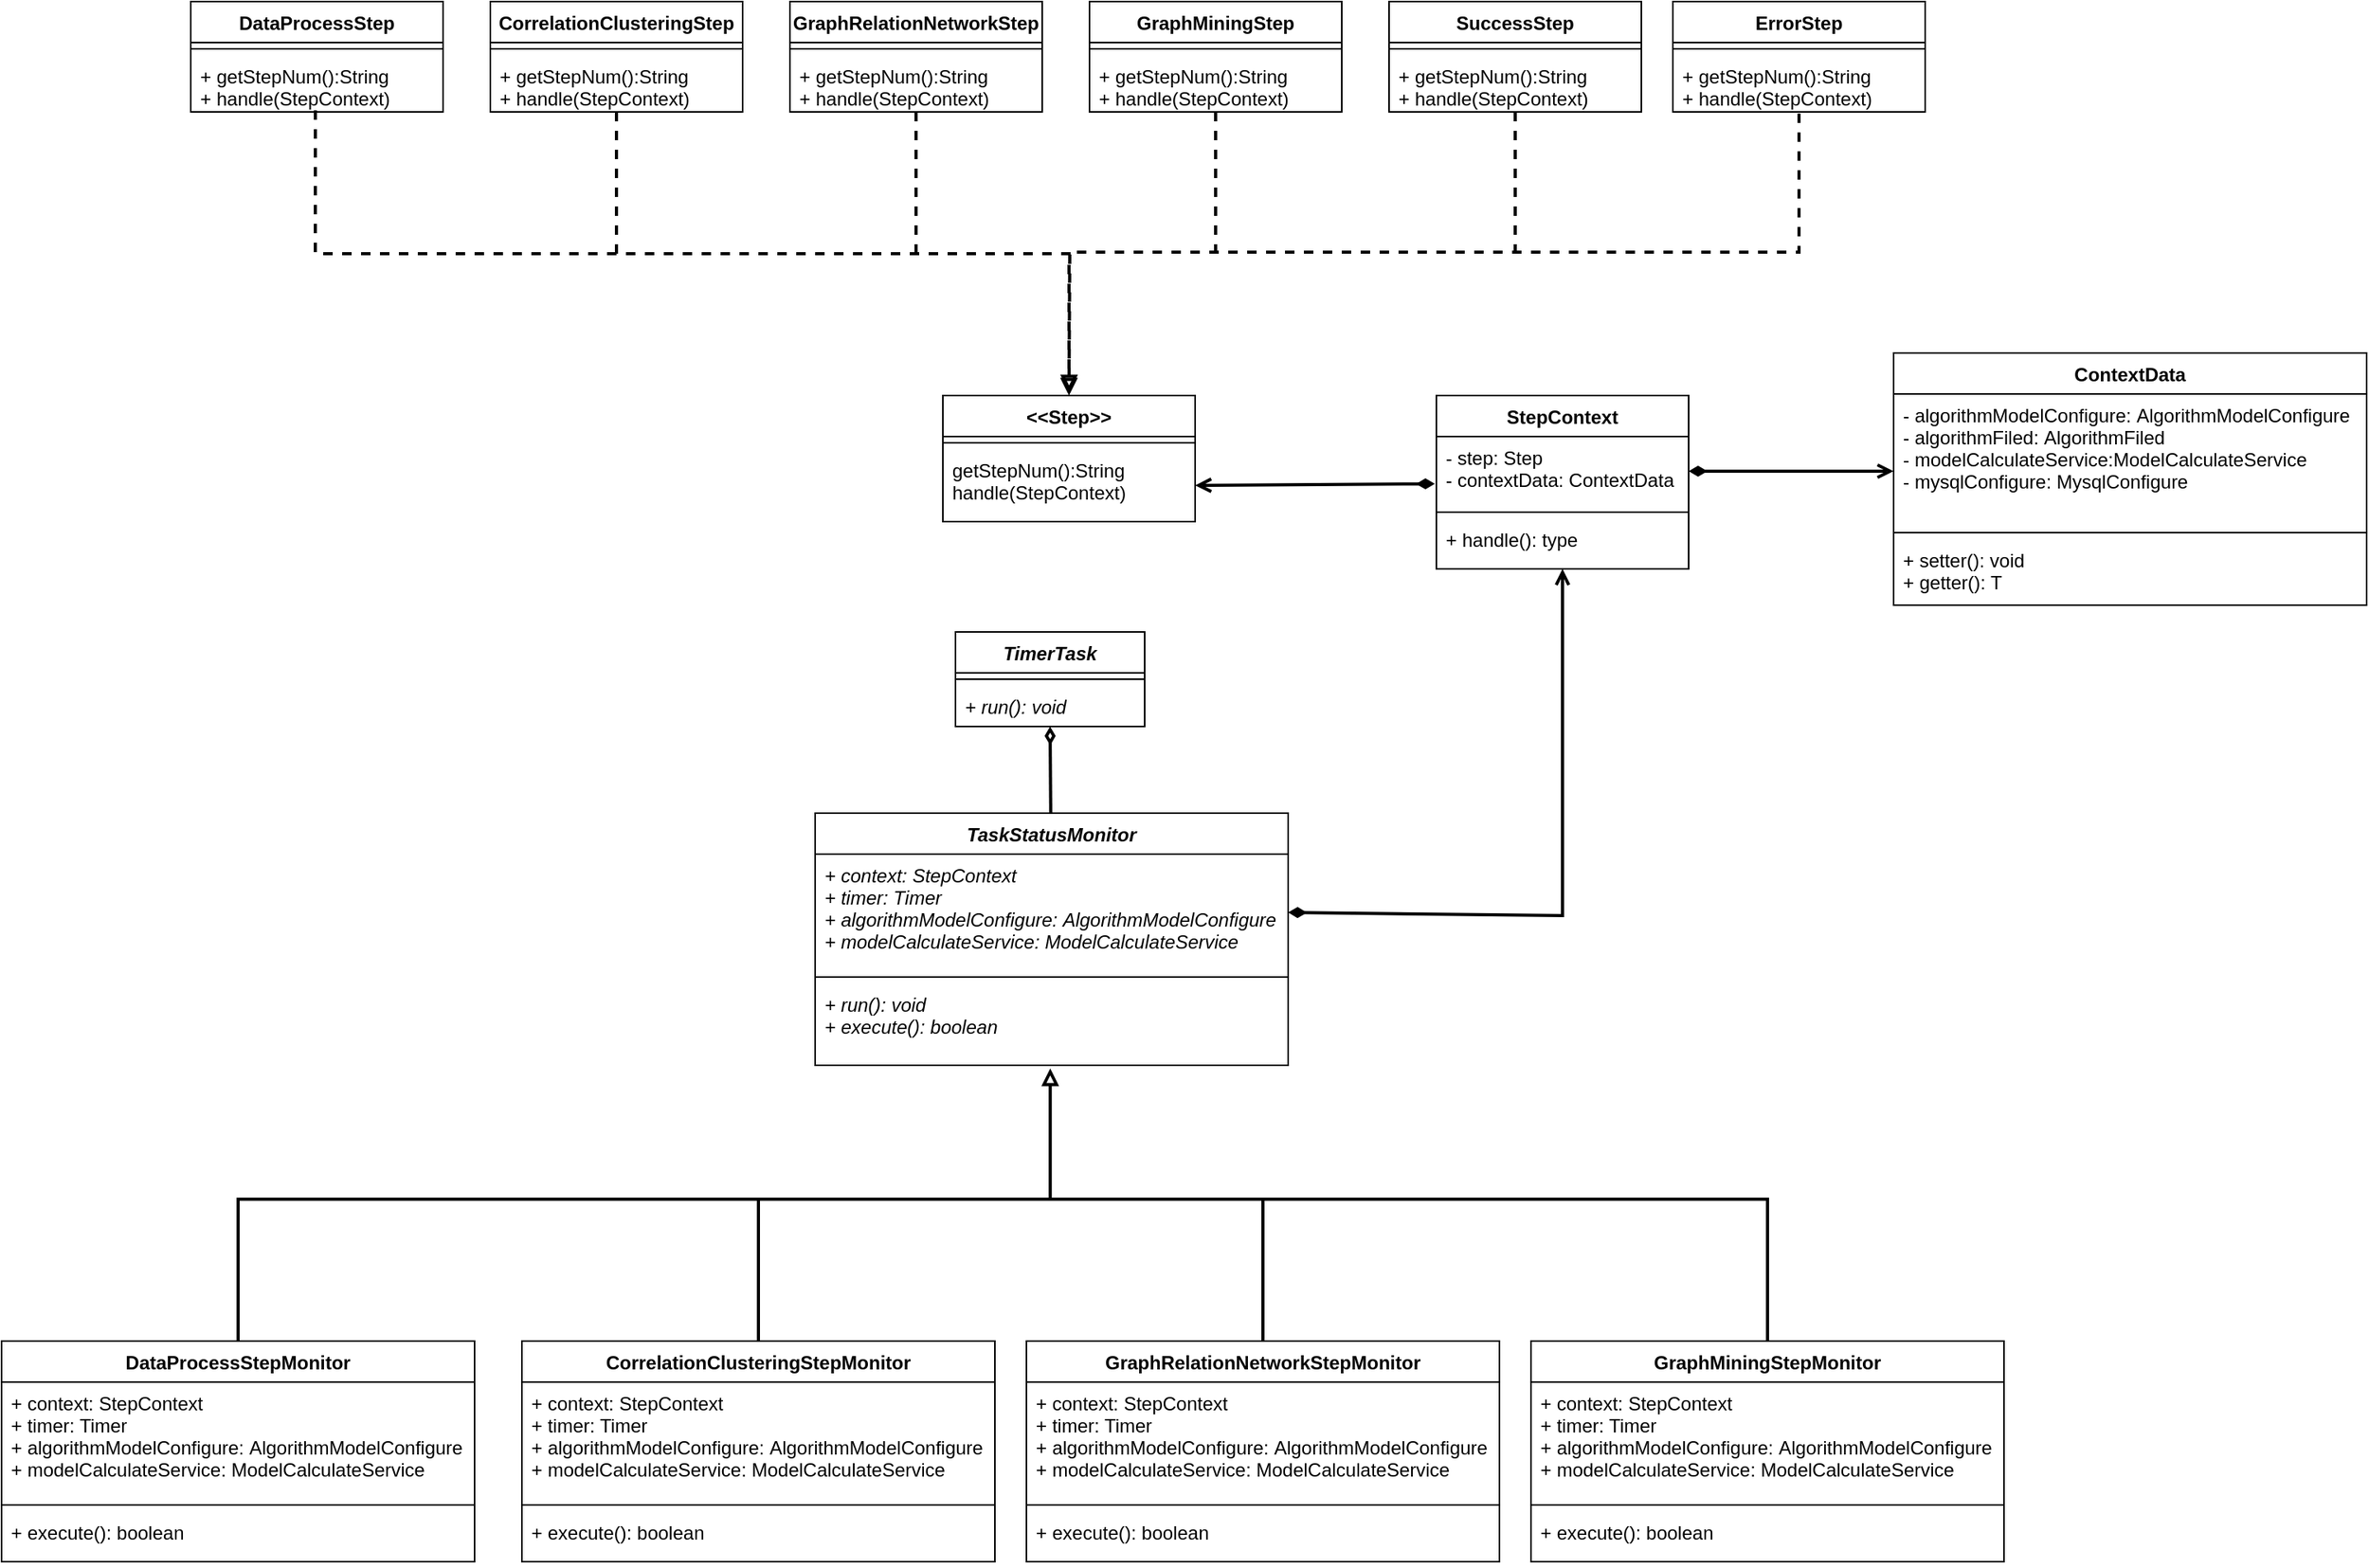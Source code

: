 <mxfile version="12.9.10" type="github">
  <diagram id="ph3XxWBlIqE0YsDg1eXc" name="第 1 页">
    <mxGraphModel dx="891" dy="548" grid="1" gridSize="10" guides="1" tooltips="1" connect="1" arrows="1" fold="1" page="1" pageScale="1" pageWidth="827" pageHeight="1169" math="0" shadow="0">
      <root>
        <mxCell id="0" />
        <mxCell id="1" parent="0" />
        <mxCell id="kDDkIxfXnOLRXiCmQ7ki-23" style="rounded=0;orthogonalLoop=1;jettySize=auto;html=1;entryX=0.5;entryY=0;entryDx=0;entryDy=0;dashed=1;endArrow=block;endFill=0;strokeWidth=2;exitX=0.494;exitY=0.972;exitDx=0;exitDy=0;exitPerimeter=0;edgeStyle=orthogonalEdgeStyle;" parent="1" source="kDDkIxfXnOLRXiCmQ7ki-12" target="kDDkIxfXnOLRXiCmQ7ki-1" edge="1">
          <mxGeometry relative="1" as="geometry" />
        </mxCell>
        <mxCell id="kDDkIxfXnOLRXiCmQ7ki-28" style="rounded=0;orthogonalLoop=1;jettySize=auto;html=1;dashed=1;endArrow=block;endFill=0;strokeWidth=2;exitX=0.5;exitY=1.028;exitDx=0;exitDy=0;exitPerimeter=0;edgeStyle=orthogonalEdgeStyle;" parent="1" source="kDDkIxfXnOLRXiCmQ7ki-22" edge="1">
          <mxGeometry relative="1" as="geometry">
            <mxPoint x="747" y="308" as="targetPoint" />
          </mxGeometry>
        </mxCell>
        <mxCell id="kDDkIxfXnOLRXiCmQ7ki-33" style="rounded=0;orthogonalLoop=1;jettySize=auto;html=1;entryX=1;entryY=0.5;entryDx=0;entryDy=0;endArrow=open;endFill=0;exitX=-0.006;exitY=0.682;exitDx=0;exitDy=0;startArrow=diamondThin;startFill=1;strokeWidth=2;exitPerimeter=0;" parent="1" source="kDDkIxfXnOLRXiCmQ7ki-30" target="kDDkIxfXnOLRXiCmQ7ki-3" edge="1">
          <mxGeometry relative="1" as="geometry">
            <mxPoint x="1161" y="75" as="sourcePoint" />
            <mxPoint x="640" y="99" as="targetPoint" />
          </mxGeometry>
        </mxCell>
        <mxCell id="kDDkIxfXnOLRXiCmQ7ki-38" style="rounded=0;orthogonalLoop=1;jettySize=auto;html=1;entryX=0;entryY=0.583;entryDx=0;entryDy=0;startArrow=diamondThin;startFill=1;endArrow=open;endFill=0;strokeWidth=2;exitX=1;exitY=0.5;exitDx=0;exitDy=0;entryPerimeter=0;" parent="1" source="kDDkIxfXnOLRXiCmQ7ki-30" target="kDDkIxfXnOLRXiCmQ7ki-35" edge="1">
          <mxGeometry relative="1" as="geometry" />
        </mxCell>
        <mxCell id="Dc1GO12q0lPxtkca-TUX-17" style="edgeStyle=none;rounded=0;orthogonalLoop=1;jettySize=auto;html=1;entryX=0.5;entryY=1;entryDx=0;entryDy=0;startArrow=none;startFill=0;endArrow=diamondThin;endFill=0;strokeWidth=2;" edge="1" parent="1" source="Dc1GO12q0lPxtkca-TUX-13" target="Dc1GO12q0lPxtkca-TUX-1">
          <mxGeometry relative="1" as="geometry" />
        </mxCell>
        <mxCell id="kDDkIxfXnOLRXiCmQ7ki-10" value="DataProcessStep" style="swimlane;fontStyle=1;align=center;verticalAlign=top;childLayout=stackLayout;horizontal=1;startSize=26;horizontalStack=0;resizeParent=1;resizeParentMax=0;resizeLast=0;collapsible=1;marginBottom=0;" parent="1" vertex="1">
          <mxGeometry x="190" y="60" width="160" height="70" as="geometry" />
        </mxCell>
        <mxCell id="kDDkIxfXnOLRXiCmQ7ki-11" value="" style="line;strokeWidth=1;fillColor=none;align=left;verticalAlign=middle;spacingTop=-1;spacingLeft=3;spacingRight=3;rotatable=0;labelPosition=right;points=[];portConstraint=eastwest;" parent="kDDkIxfXnOLRXiCmQ7ki-10" vertex="1">
          <mxGeometry y="26" width="160" height="8" as="geometry" />
        </mxCell>
        <mxCell id="kDDkIxfXnOLRXiCmQ7ki-12" value="+ getStepNum():String&#xa;+ handle(StepContext)" style="text;strokeColor=none;fillColor=none;align=left;verticalAlign=top;spacingLeft=4;spacingRight=4;overflow=hidden;rotatable=0;points=[[0,0.5],[1,0.5]];portConstraint=eastwest;" parent="kDDkIxfXnOLRXiCmQ7ki-10" vertex="1">
          <mxGeometry y="34" width="160" height="36" as="geometry" />
        </mxCell>
        <mxCell id="Dc1GO12q0lPxtkca-TUX-45" style="edgeStyle=orthogonalEdgeStyle;rounded=0;orthogonalLoop=1;jettySize=auto;html=1;dashed=1;startArrow=none;startFill=0;endArrow=none;endFill=0;strokeWidth=2;" edge="1" parent="1" source="kDDkIxfXnOLRXiCmQ7ki-13">
          <mxGeometry relative="1" as="geometry">
            <mxPoint x="460" y="220" as="targetPoint" />
          </mxGeometry>
        </mxCell>
        <mxCell id="kDDkIxfXnOLRXiCmQ7ki-13" value="CorrelationClusteringStep" style="swimlane;fontStyle=1;align=center;verticalAlign=top;childLayout=stackLayout;horizontal=1;startSize=26;horizontalStack=0;resizeParent=1;resizeParentMax=0;resizeLast=0;collapsible=1;marginBottom=0;" parent="1" vertex="1">
          <mxGeometry x="380" y="60" width="160" height="70" as="geometry" />
        </mxCell>
        <mxCell id="kDDkIxfXnOLRXiCmQ7ki-14" value="" style="line;strokeWidth=1;fillColor=none;align=left;verticalAlign=middle;spacingTop=-1;spacingLeft=3;spacingRight=3;rotatable=0;labelPosition=right;points=[];portConstraint=eastwest;" parent="kDDkIxfXnOLRXiCmQ7ki-13" vertex="1">
          <mxGeometry y="26" width="160" height="8" as="geometry" />
        </mxCell>
        <mxCell id="kDDkIxfXnOLRXiCmQ7ki-15" value="+ getStepNum():String&#xa;+ handle(StepContext)" style="text;strokeColor=none;fillColor=none;align=left;verticalAlign=top;spacingLeft=4;spacingRight=4;overflow=hidden;rotatable=0;points=[[0,0.5],[1,0.5]];portConstraint=eastwest;" parent="kDDkIxfXnOLRXiCmQ7ki-13" vertex="1">
          <mxGeometry y="34" width="160" height="36" as="geometry" />
        </mxCell>
        <mxCell id="Dc1GO12q0lPxtkca-TUX-44" style="edgeStyle=orthogonalEdgeStyle;rounded=0;orthogonalLoop=1;jettySize=auto;html=1;startArrow=none;startFill=0;endArrow=none;endFill=0;strokeWidth=2;dashed=1;" edge="1" parent="1" source="kDDkIxfXnOLRXiCmQ7ki-4">
          <mxGeometry relative="1" as="geometry">
            <mxPoint x="650" y="220" as="targetPoint" />
          </mxGeometry>
        </mxCell>
        <mxCell id="kDDkIxfXnOLRXiCmQ7ki-4" value="GraphRelationNetworkStep" style="swimlane;fontStyle=1;align=center;verticalAlign=top;childLayout=stackLayout;horizontal=1;startSize=26;horizontalStack=0;resizeParent=1;resizeParentMax=0;resizeLast=0;collapsible=1;marginBottom=0;" parent="1" vertex="1">
          <mxGeometry x="570" y="60" width="160" height="70" as="geometry" />
        </mxCell>
        <mxCell id="kDDkIxfXnOLRXiCmQ7ki-5" value="" style="line;strokeWidth=1;fillColor=none;align=left;verticalAlign=middle;spacingTop=-1;spacingLeft=3;spacingRight=3;rotatable=0;labelPosition=right;points=[];portConstraint=eastwest;" parent="kDDkIxfXnOLRXiCmQ7ki-4" vertex="1">
          <mxGeometry y="26" width="160" height="8" as="geometry" />
        </mxCell>
        <mxCell id="kDDkIxfXnOLRXiCmQ7ki-6" value="+ getStepNum():String&#xa;+ handle(StepContext)" style="text;strokeColor=none;fillColor=none;align=left;verticalAlign=top;spacingLeft=4;spacingRight=4;overflow=hidden;rotatable=0;points=[[0,0.5],[1,0.5]];portConstraint=eastwest;" parent="kDDkIxfXnOLRXiCmQ7ki-4" vertex="1">
          <mxGeometry y="34" width="160" height="36" as="geometry" />
        </mxCell>
        <mxCell id="Dc1GO12q0lPxtkca-TUX-46" style="edgeStyle=orthogonalEdgeStyle;rounded=0;orthogonalLoop=1;jettySize=auto;html=1;dashed=1;startArrow=none;startFill=0;endArrow=none;endFill=0;strokeWidth=2;" edge="1" parent="1" source="kDDkIxfXnOLRXiCmQ7ki-16">
          <mxGeometry relative="1" as="geometry">
            <mxPoint x="840" y="220" as="targetPoint" />
          </mxGeometry>
        </mxCell>
        <mxCell id="kDDkIxfXnOLRXiCmQ7ki-16" value="GraphMiningStep" style="swimlane;fontStyle=1;align=center;verticalAlign=top;childLayout=stackLayout;horizontal=1;startSize=26;horizontalStack=0;resizeParent=1;resizeParentMax=0;resizeLast=0;collapsible=1;marginBottom=0;" parent="1" vertex="1">
          <mxGeometry x="760" y="60" width="160" height="70" as="geometry" />
        </mxCell>
        <mxCell id="kDDkIxfXnOLRXiCmQ7ki-17" value="" style="line;strokeWidth=1;fillColor=none;align=left;verticalAlign=middle;spacingTop=-1;spacingLeft=3;spacingRight=3;rotatable=0;labelPosition=right;points=[];portConstraint=eastwest;" parent="kDDkIxfXnOLRXiCmQ7ki-16" vertex="1">
          <mxGeometry y="26" width="160" height="8" as="geometry" />
        </mxCell>
        <mxCell id="kDDkIxfXnOLRXiCmQ7ki-18" value="+ getStepNum():String&#xa;+ handle(StepContext)" style="text;strokeColor=none;fillColor=none;align=left;verticalAlign=top;spacingLeft=4;spacingRight=4;overflow=hidden;rotatable=0;points=[[0,0.5],[1,0.5]];portConstraint=eastwest;" parent="kDDkIxfXnOLRXiCmQ7ki-16" vertex="1">
          <mxGeometry y="34" width="160" height="36" as="geometry" />
        </mxCell>
        <mxCell id="Dc1GO12q0lPxtkca-TUX-47" style="edgeStyle=orthogonalEdgeStyle;rounded=0;orthogonalLoop=1;jettySize=auto;html=1;dashed=1;startArrow=none;startFill=0;endArrow=none;endFill=0;strokeWidth=2;" edge="1" parent="1" source="kDDkIxfXnOLRXiCmQ7ki-7">
          <mxGeometry relative="1" as="geometry">
            <mxPoint x="1030" y="220" as="targetPoint" />
          </mxGeometry>
        </mxCell>
        <mxCell id="kDDkIxfXnOLRXiCmQ7ki-7" value="SuccessStep" style="swimlane;fontStyle=1;align=center;verticalAlign=top;childLayout=stackLayout;horizontal=1;startSize=26;horizontalStack=0;resizeParent=1;resizeParentMax=0;resizeLast=0;collapsible=1;marginBottom=0;" parent="1" vertex="1">
          <mxGeometry x="950" y="60" width="160" height="70" as="geometry" />
        </mxCell>
        <mxCell id="kDDkIxfXnOLRXiCmQ7ki-8" value="" style="line;strokeWidth=1;fillColor=none;align=left;verticalAlign=middle;spacingTop=-1;spacingLeft=3;spacingRight=3;rotatable=0;labelPosition=right;points=[];portConstraint=eastwest;" parent="kDDkIxfXnOLRXiCmQ7ki-7" vertex="1">
          <mxGeometry y="26" width="160" height="8" as="geometry" />
        </mxCell>
        <mxCell id="kDDkIxfXnOLRXiCmQ7ki-9" value="+ getStepNum():String&#xa;+ handle(StepContext)" style="text;strokeColor=none;fillColor=none;align=left;verticalAlign=top;spacingLeft=4;spacingRight=4;overflow=hidden;rotatable=0;points=[[0,0.5],[1,0.5]];portConstraint=eastwest;" parent="kDDkIxfXnOLRXiCmQ7ki-7" vertex="1">
          <mxGeometry y="34" width="160" height="36" as="geometry" />
        </mxCell>
        <mxCell id="kDDkIxfXnOLRXiCmQ7ki-20" value="ErrorStep" style="swimlane;fontStyle=1;align=center;verticalAlign=top;childLayout=stackLayout;horizontal=1;startSize=26;horizontalStack=0;resizeParent=1;resizeParentMax=0;resizeLast=0;collapsible=1;marginBottom=0;" parent="1" vertex="1">
          <mxGeometry x="1130" y="60" width="160" height="70" as="geometry" />
        </mxCell>
        <mxCell id="kDDkIxfXnOLRXiCmQ7ki-21" value="" style="line;strokeWidth=1;fillColor=none;align=left;verticalAlign=middle;spacingTop=-1;spacingLeft=3;spacingRight=3;rotatable=0;labelPosition=right;points=[];portConstraint=eastwest;" parent="kDDkIxfXnOLRXiCmQ7ki-20" vertex="1">
          <mxGeometry y="26" width="160" height="8" as="geometry" />
        </mxCell>
        <mxCell id="kDDkIxfXnOLRXiCmQ7ki-22" value="+ getStepNum():String&#xa;+ handle(StepContext)" style="text;strokeColor=none;fillColor=none;align=left;verticalAlign=top;spacingLeft=4;spacingRight=4;overflow=hidden;rotatable=0;points=[[0,0.5],[1,0.5]];portConstraint=eastwest;" parent="kDDkIxfXnOLRXiCmQ7ki-20" vertex="1">
          <mxGeometry y="34" width="160" height="36" as="geometry" />
        </mxCell>
        <mxCell id="kDDkIxfXnOLRXiCmQ7ki-1" value="&lt;&lt;Step&gt;&gt;" style="swimlane;fontStyle=1;align=center;verticalAlign=top;childLayout=stackLayout;horizontal=1;startSize=26;horizontalStack=0;resizeParent=1;resizeParentMax=0;resizeLast=0;collapsible=1;marginBottom=0;" parent="1" vertex="1">
          <mxGeometry x="667" y="310" width="160" height="80" as="geometry" />
        </mxCell>
        <mxCell id="kDDkIxfXnOLRXiCmQ7ki-2" value="" style="line;strokeWidth=1;fillColor=none;align=left;verticalAlign=middle;spacingTop=-1;spacingLeft=3;spacingRight=3;rotatable=0;labelPosition=right;points=[];portConstraint=eastwest;" parent="kDDkIxfXnOLRXiCmQ7ki-1" vertex="1">
          <mxGeometry y="26" width="160" height="8" as="geometry" />
        </mxCell>
        <mxCell id="kDDkIxfXnOLRXiCmQ7ki-3" value="getStepNum():String&#xa;handle(StepContext)" style="text;strokeColor=none;fillColor=none;align=left;verticalAlign=top;spacingLeft=4;spacingRight=4;overflow=hidden;rotatable=0;points=[[0,0.5],[1,0.5]];portConstraint=eastwest;" parent="kDDkIxfXnOLRXiCmQ7ki-1" vertex="1">
          <mxGeometry y="34" width="160" height="46" as="geometry" />
        </mxCell>
        <mxCell id="kDDkIxfXnOLRXiCmQ7ki-29" value="StepContext" style="swimlane;fontStyle=1;align=center;verticalAlign=top;childLayout=stackLayout;horizontal=1;startSize=26;horizontalStack=0;resizeParent=1;resizeParentMax=0;resizeLast=0;collapsible=1;marginBottom=0;" parent="1" vertex="1">
          <mxGeometry x="980" y="310" width="160" height="110" as="geometry" />
        </mxCell>
        <mxCell id="kDDkIxfXnOLRXiCmQ7ki-30" value="- step: Step&#xa;- contextData: ContextData" style="text;strokeColor=none;fillColor=none;align=left;verticalAlign=top;spacingLeft=4;spacingRight=4;overflow=hidden;rotatable=0;points=[[0,0.5],[1,0.5]];portConstraint=eastwest;" parent="kDDkIxfXnOLRXiCmQ7ki-29" vertex="1">
          <mxGeometry y="26" width="160" height="44" as="geometry" />
        </mxCell>
        <mxCell id="kDDkIxfXnOLRXiCmQ7ki-31" value="" style="line;strokeWidth=1;fillColor=none;align=left;verticalAlign=middle;spacingTop=-1;spacingLeft=3;spacingRight=3;rotatable=0;labelPosition=right;points=[];portConstraint=eastwest;" parent="kDDkIxfXnOLRXiCmQ7ki-29" vertex="1">
          <mxGeometry y="70" width="160" height="8" as="geometry" />
        </mxCell>
        <mxCell id="kDDkIxfXnOLRXiCmQ7ki-32" value="+ handle(): type" style="text;strokeColor=none;fillColor=none;align=left;verticalAlign=top;spacingLeft=4;spacingRight=4;overflow=hidden;rotatable=0;points=[[0,0.5],[1,0.5]];portConstraint=eastwest;" parent="kDDkIxfXnOLRXiCmQ7ki-29" vertex="1">
          <mxGeometry y="78" width="160" height="32" as="geometry" />
        </mxCell>
        <mxCell id="kDDkIxfXnOLRXiCmQ7ki-34" value="ContextData" style="swimlane;fontStyle=1;align=center;verticalAlign=top;childLayout=stackLayout;horizontal=1;startSize=26;horizontalStack=0;resizeParent=1;resizeParentMax=0;resizeLast=0;collapsible=1;marginBottom=0;" parent="1" vertex="1">
          <mxGeometry x="1270" y="283" width="300" height="160" as="geometry" />
        </mxCell>
        <mxCell id="kDDkIxfXnOLRXiCmQ7ki-35" value="- algorithmModelConfigure: AlgorithmModelConfigure&#xa;- algorithmFiled: AlgorithmFiled&#xa;- modelCalculateService:ModelCalculateService&#xa;- mysqlConfigure: MysqlConfigure" style="text;strokeColor=none;fillColor=none;align=left;verticalAlign=top;spacingLeft=4;spacingRight=4;overflow=hidden;rotatable=0;points=[[0,0.5],[1,0.5]];portConstraint=eastwest;" parent="kDDkIxfXnOLRXiCmQ7ki-34" vertex="1">
          <mxGeometry y="26" width="300" height="84" as="geometry" />
        </mxCell>
        <mxCell id="kDDkIxfXnOLRXiCmQ7ki-36" value="" style="line;strokeWidth=1;fillColor=none;align=left;verticalAlign=middle;spacingTop=-1;spacingLeft=3;spacingRight=3;rotatable=0;labelPosition=right;points=[];portConstraint=eastwest;" parent="kDDkIxfXnOLRXiCmQ7ki-34" vertex="1">
          <mxGeometry y="110" width="300" height="8" as="geometry" />
        </mxCell>
        <mxCell id="kDDkIxfXnOLRXiCmQ7ki-37" value="+ setter(): void&#xa;+ getter(): T" style="text;strokeColor=none;fillColor=none;align=left;verticalAlign=top;spacingLeft=4;spacingRight=4;overflow=hidden;rotatable=0;points=[[0,0.5],[1,0.5]];portConstraint=eastwest;" parent="kDDkIxfXnOLRXiCmQ7ki-34" vertex="1">
          <mxGeometry y="118" width="300" height="42" as="geometry" />
        </mxCell>
        <mxCell id="Dc1GO12q0lPxtkca-TUX-13" value="TaskStatusMonitor" style="swimlane;fontStyle=3;align=center;verticalAlign=top;childLayout=stackLayout;horizontal=1;startSize=26;horizontalStack=0;resizeParent=1;resizeParentMax=0;resizeLast=0;collapsible=1;marginBottom=0;" vertex="1" parent="1">
          <mxGeometry x="586" y="575" width="300" height="160" as="geometry" />
        </mxCell>
        <mxCell id="Dc1GO12q0lPxtkca-TUX-14" value="+ context: StepContext&#xa;+ timer: Timer&#xa;+ algorithmModelConfigure: AlgorithmModelConfigure&#xa;+ modelCalculateService: ModelCalculateService" style="text;strokeColor=none;fillColor=none;align=left;verticalAlign=top;spacingLeft=4;spacingRight=4;overflow=hidden;rotatable=0;points=[[0,0.5],[1,0.5]];portConstraint=eastwest;fontStyle=2" vertex="1" parent="Dc1GO12q0lPxtkca-TUX-13">
          <mxGeometry y="26" width="300" height="74" as="geometry" />
        </mxCell>
        <mxCell id="Dc1GO12q0lPxtkca-TUX-15" value="" style="line;strokeWidth=1;fillColor=none;align=left;verticalAlign=middle;spacingTop=-1;spacingLeft=3;spacingRight=3;rotatable=0;labelPosition=right;points=[];portConstraint=eastwest;" vertex="1" parent="Dc1GO12q0lPxtkca-TUX-13">
          <mxGeometry y="100" width="300" height="8" as="geometry" />
        </mxCell>
        <mxCell id="Dc1GO12q0lPxtkca-TUX-16" value="+ run(): void&#xa;+ execute(): boolean" style="text;strokeColor=none;fillColor=none;align=left;verticalAlign=top;spacingLeft=4;spacingRight=4;overflow=hidden;rotatable=0;points=[[0,0.5],[1,0.5]];portConstraint=eastwest;fontStyle=2" vertex="1" parent="Dc1GO12q0lPxtkca-TUX-13">
          <mxGeometry y="108" width="300" height="52" as="geometry" />
        </mxCell>
        <mxCell id="Dc1GO12q0lPxtkca-TUX-1" value="TimerTask" style="swimlane;fontStyle=3;align=center;verticalAlign=top;childLayout=stackLayout;horizontal=1;startSize=26;horizontalStack=0;resizeParent=1;resizeParentMax=0;resizeLast=0;collapsible=1;marginBottom=0;" vertex="1" parent="1">
          <mxGeometry x="675" y="460" width="120" height="60" as="geometry" />
        </mxCell>
        <mxCell id="Dc1GO12q0lPxtkca-TUX-3" value="" style="line;strokeWidth=1;fillColor=none;align=left;verticalAlign=middle;spacingTop=-1;spacingLeft=3;spacingRight=3;rotatable=0;labelPosition=right;points=[];portConstraint=eastwest;" vertex="1" parent="Dc1GO12q0lPxtkca-TUX-1">
          <mxGeometry y="26" width="120" height="8" as="geometry" />
        </mxCell>
        <mxCell id="Dc1GO12q0lPxtkca-TUX-4" value="+ run(): void" style="text;strokeColor=none;fillColor=none;align=left;verticalAlign=top;spacingLeft=4;spacingRight=4;overflow=hidden;rotatable=0;points=[[0,0.5],[1,0.5]];portConstraint=eastwest;fontStyle=2" vertex="1" parent="Dc1GO12q0lPxtkca-TUX-1">
          <mxGeometry y="34" width="120" height="26" as="geometry" />
        </mxCell>
        <mxCell id="Dc1GO12q0lPxtkca-TUX-23" style="edgeStyle=none;rounded=0;orthogonalLoop=1;jettySize=auto;html=1;entryX=0.5;entryY=1;entryDx=0;entryDy=0;entryPerimeter=0;startArrow=diamondThin;startFill=1;endArrow=open;endFill=0;strokeWidth=2;exitX=1;exitY=0.5;exitDx=0;exitDy=0;" edge="1" parent="1" source="Dc1GO12q0lPxtkca-TUX-14" target="kDDkIxfXnOLRXiCmQ7ki-32">
          <mxGeometry relative="1" as="geometry">
            <Array as="points">
              <mxPoint x="1060" y="640" />
            </Array>
          </mxGeometry>
        </mxCell>
        <mxCell id="Dc1GO12q0lPxtkca-TUX-39" style="edgeStyle=orthogonalEdgeStyle;rounded=0;orthogonalLoop=1;jettySize=auto;html=1;entryX=0.497;entryY=1.038;entryDx=0;entryDy=0;entryPerimeter=0;startArrow=none;startFill=0;endArrow=block;endFill=0;strokeWidth=2;" edge="1" parent="1" source="Dc1GO12q0lPxtkca-TUX-18" target="Dc1GO12q0lPxtkca-TUX-16">
          <mxGeometry relative="1" as="geometry">
            <Array as="points">
              <mxPoint x="220" y="820" />
              <mxPoint x="735" y="820" />
            </Array>
          </mxGeometry>
        </mxCell>
        <mxCell id="Dc1GO12q0lPxtkca-TUX-18" value="DataProcessStepMonitor" style="swimlane;fontStyle=1;align=center;verticalAlign=top;childLayout=stackLayout;horizontal=1;startSize=26;horizontalStack=0;resizeParent=1;resizeParentMax=0;resizeLast=0;collapsible=1;marginBottom=0;" vertex="1" parent="1">
          <mxGeometry x="70" y="910" width="300" height="140" as="geometry" />
        </mxCell>
        <mxCell id="Dc1GO12q0lPxtkca-TUX-19" value="+ context: StepContext&#xa;+ timer: Timer&#xa;+ algorithmModelConfigure: AlgorithmModelConfigure&#xa;+ modelCalculateService: ModelCalculateService" style="text;strokeColor=none;fillColor=none;align=left;verticalAlign=top;spacingLeft=4;spacingRight=4;overflow=hidden;rotatable=0;points=[[0,0.5],[1,0.5]];portConstraint=eastwest;" vertex="1" parent="Dc1GO12q0lPxtkca-TUX-18">
          <mxGeometry y="26" width="300" height="74" as="geometry" />
        </mxCell>
        <mxCell id="Dc1GO12q0lPxtkca-TUX-20" value="" style="line;strokeWidth=1;fillColor=none;align=left;verticalAlign=middle;spacingTop=-1;spacingLeft=3;spacingRight=3;rotatable=0;labelPosition=right;points=[];portConstraint=eastwest;" vertex="1" parent="Dc1GO12q0lPxtkca-TUX-18">
          <mxGeometry y="100" width="300" height="8" as="geometry" />
        </mxCell>
        <mxCell id="Dc1GO12q0lPxtkca-TUX-21" value="+ execute(): boolean" style="text;strokeColor=none;fillColor=none;align=left;verticalAlign=top;spacingLeft=4;spacingRight=4;overflow=hidden;rotatable=0;points=[[0,0.5],[1,0.5]];portConstraint=eastwest;" vertex="1" parent="Dc1GO12q0lPxtkca-TUX-18">
          <mxGeometry y="108" width="300" height="32" as="geometry" />
        </mxCell>
        <mxCell id="Dc1GO12q0lPxtkca-TUX-40" style="edgeStyle=orthogonalEdgeStyle;rounded=0;orthogonalLoop=1;jettySize=auto;html=1;startArrow=none;startFill=0;endArrow=none;endFill=0;strokeWidth=2;exitX=0.5;exitY=0;exitDx=0;exitDy=0;" edge="1" parent="1" source="Dc1GO12q0lPxtkca-TUX-25">
          <mxGeometry relative="1" as="geometry">
            <mxPoint x="730" y="820" as="targetPoint" />
            <Array as="points">
              <mxPoint x="550" y="820" />
            </Array>
          </mxGeometry>
        </mxCell>
        <mxCell id="Dc1GO12q0lPxtkca-TUX-25" value="CorrelationClusteringStepMonitor" style="swimlane;fontStyle=1;align=center;verticalAlign=top;childLayout=stackLayout;horizontal=1;startSize=26;horizontalStack=0;resizeParent=1;resizeParentMax=0;resizeLast=0;collapsible=1;marginBottom=0;" vertex="1" parent="1">
          <mxGeometry x="400" y="910" width="300" height="140" as="geometry" />
        </mxCell>
        <mxCell id="Dc1GO12q0lPxtkca-TUX-26" value="+ context: StepContext&#xa;+ timer: Timer&#xa;+ algorithmModelConfigure: AlgorithmModelConfigure&#xa;+ modelCalculateService: ModelCalculateService" style="text;strokeColor=none;fillColor=none;align=left;verticalAlign=top;spacingLeft=4;spacingRight=4;overflow=hidden;rotatable=0;points=[[0,0.5],[1,0.5]];portConstraint=eastwest;" vertex="1" parent="Dc1GO12q0lPxtkca-TUX-25">
          <mxGeometry y="26" width="300" height="74" as="geometry" />
        </mxCell>
        <mxCell id="Dc1GO12q0lPxtkca-TUX-27" value="" style="line;strokeWidth=1;fillColor=none;align=left;verticalAlign=middle;spacingTop=-1;spacingLeft=3;spacingRight=3;rotatable=0;labelPosition=right;points=[];portConstraint=eastwest;" vertex="1" parent="Dc1GO12q0lPxtkca-TUX-25">
          <mxGeometry y="100" width="300" height="8" as="geometry" />
        </mxCell>
        <mxCell id="Dc1GO12q0lPxtkca-TUX-28" value="+ execute(): boolean" style="text;strokeColor=none;fillColor=none;align=left;verticalAlign=top;spacingLeft=4;spacingRight=4;overflow=hidden;rotatable=0;points=[[0,0.5],[1,0.5]];portConstraint=eastwest;" vertex="1" parent="Dc1GO12q0lPxtkca-TUX-25">
          <mxGeometry y="108" width="300" height="32" as="geometry" />
        </mxCell>
        <mxCell id="Dc1GO12q0lPxtkca-TUX-41" style="edgeStyle=orthogonalEdgeStyle;rounded=0;orthogonalLoop=1;jettySize=auto;html=1;startArrow=none;startFill=0;endArrow=none;endFill=0;strokeWidth=2;" edge="1" parent="1" source="Dc1GO12q0lPxtkca-TUX-31">
          <mxGeometry relative="1" as="geometry">
            <mxPoint x="720" y="820" as="targetPoint" />
            <Array as="points">
              <mxPoint x="870" y="820" />
            </Array>
          </mxGeometry>
        </mxCell>
        <mxCell id="Dc1GO12q0lPxtkca-TUX-31" value="GraphRelationNetworkStepMonitor" style="swimlane;fontStyle=1;align=center;verticalAlign=top;childLayout=stackLayout;horizontal=1;startSize=26;horizontalStack=0;resizeParent=1;resizeParentMax=0;resizeLast=0;collapsible=1;marginBottom=0;" vertex="1" parent="1">
          <mxGeometry x="720" y="910" width="300" height="140" as="geometry" />
        </mxCell>
        <mxCell id="Dc1GO12q0lPxtkca-TUX-32" value="+ context: StepContext&#xa;+ timer: Timer&#xa;+ algorithmModelConfigure: AlgorithmModelConfigure&#xa;+ modelCalculateService: ModelCalculateService" style="text;strokeColor=none;fillColor=none;align=left;verticalAlign=top;spacingLeft=4;spacingRight=4;overflow=hidden;rotatable=0;points=[[0,0.5],[1,0.5]];portConstraint=eastwest;" vertex="1" parent="Dc1GO12q0lPxtkca-TUX-31">
          <mxGeometry y="26" width="300" height="74" as="geometry" />
        </mxCell>
        <mxCell id="Dc1GO12q0lPxtkca-TUX-33" value="" style="line;strokeWidth=1;fillColor=none;align=left;verticalAlign=middle;spacingTop=-1;spacingLeft=3;spacingRight=3;rotatable=0;labelPosition=right;points=[];portConstraint=eastwest;" vertex="1" parent="Dc1GO12q0lPxtkca-TUX-31">
          <mxGeometry y="100" width="300" height="8" as="geometry" />
        </mxCell>
        <mxCell id="Dc1GO12q0lPxtkca-TUX-34" value="+ execute(): boolean" style="text;strokeColor=none;fillColor=none;align=left;verticalAlign=top;spacingLeft=4;spacingRight=4;overflow=hidden;rotatable=0;points=[[0,0.5],[1,0.5]];portConstraint=eastwest;" vertex="1" parent="Dc1GO12q0lPxtkca-TUX-31">
          <mxGeometry y="108" width="300" height="32" as="geometry" />
        </mxCell>
        <mxCell id="Dc1GO12q0lPxtkca-TUX-42" style="edgeStyle=orthogonalEdgeStyle;rounded=0;orthogonalLoop=1;jettySize=auto;html=1;startArrow=none;startFill=0;endArrow=none;endFill=0;strokeWidth=2;exitX=0.5;exitY=0;exitDx=0;exitDy=0;" edge="1" parent="1" source="Dc1GO12q0lPxtkca-TUX-35">
          <mxGeometry relative="1" as="geometry">
            <mxPoint x="870" y="820" as="targetPoint" />
            <Array as="points">
              <mxPoint x="1190" y="820" />
            </Array>
          </mxGeometry>
        </mxCell>
        <mxCell id="Dc1GO12q0lPxtkca-TUX-35" value="GraphMiningStepMonitor" style="swimlane;fontStyle=1;align=center;verticalAlign=top;childLayout=stackLayout;horizontal=1;startSize=26;horizontalStack=0;resizeParent=1;resizeParentMax=0;resizeLast=0;collapsible=1;marginBottom=0;" vertex="1" parent="1">
          <mxGeometry x="1040" y="910" width="300" height="140" as="geometry" />
        </mxCell>
        <mxCell id="Dc1GO12q0lPxtkca-TUX-36" value="+ context: StepContext&#xa;+ timer: Timer&#xa;+ algorithmModelConfigure: AlgorithmModelConfigure&#xa;+ modelCalculateService: ModelCalculateService" style="text;strokeColor=none;fillColor=none;align=left;verticalAlign=top;spacingLeft=4;spacingRight=4;overflow=hidden;rotatable=0;points=[[0,0.5],[1,0.5]];portConstraint=eastwest;" vertex="1" parent="Dc1GO12q0lPxtkca-TUX-35">
          <mxGeometry y="26" width="300" height="74" as="geometry" />
        </mxCell>
        <mxCell id="Dc1GO12q0lPxtkca-TUX-37" value="" style="line;strokeWidth=1;fillColor=none;align=left;verticalAlign=middle;spacingTop=-1;spacingLeft=3;spacingRight=3;rotatable=0;labelPosition=right;points=[];portConstraint=eastwest;" vertex="1" parent="Dc1GO12q0lPxtkca-TUX-35">
          <mxGeometry y="100" width="300" height="8" as="geometry" />
        </mxCell>
        <mxCell id="Dc1GO12q0lPxtkca-TUX-38" value="+ execute(): boolean" style="text;strokeColor=none;fillColor=none;align=left;verticalAlign=top;spacingLeft=4;spacingRight=4;overflow=hidden;rotatable=0;points=[[0,0.5],[1,0.5]];portConstraint=eastwest;" vertex="1" parent="Dc1GO12q0lPxtkca-TUX-35">
          <mxGeometry y="108" width="300" height="32" as="geometry" />
        </mxCell>
      </root>
    </mxGraphModel>
  </diagram>
</mxfile>
